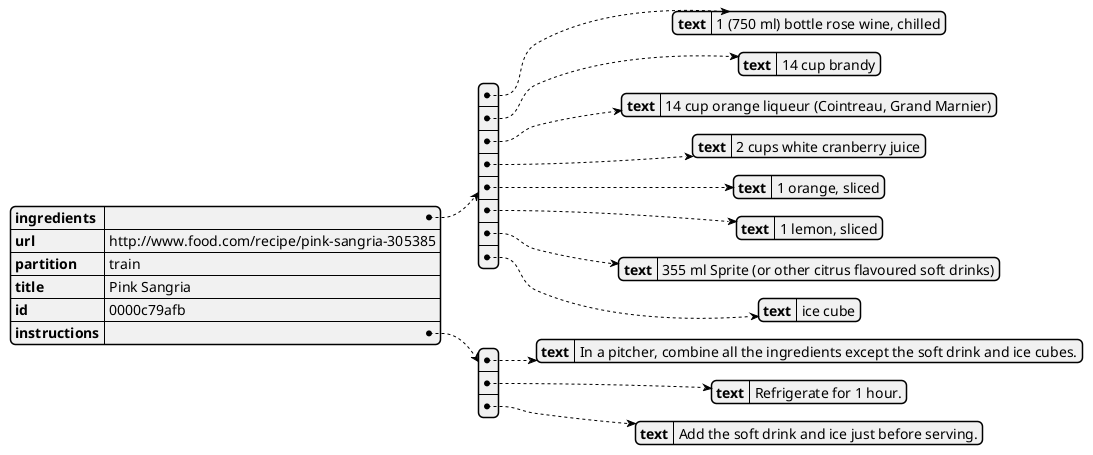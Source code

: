 
@startjson
{
    "ingredients": [
        {"text": "1 (750 ml) bottle rose wine, chilled"}, 
        {"text": "14 cup brandy"}, 
        {"text": "14 cup orange liqueur (Cointreau, Grand Marnier)"}, 
        {"text": "2 cups white cranberry juice"}, 
        {"text": "1 orange, sliced"}, {"text": "1 lemon, sliced"}, 
        {"text": "355 ml Sprite (or other citrus flavoured soft drinks)"}, {"text": "ice cube"}
    ], 
    "url": "http://www.food.com/recipe/pink-sangria-305385", 
    "partition": "train", 
    "title": "Pink Sangria", 
    "id": "0000c79afb", 
    "instructions": [
        {"text": "In a pitcher, combine all the ingredients except the soft drink and ice cubes."}, 
        {"text": "Refrigerate for 1 hour."}, 
        {"text": "Add the soft drink and ice just before serving."}
    ]
}
@endjson